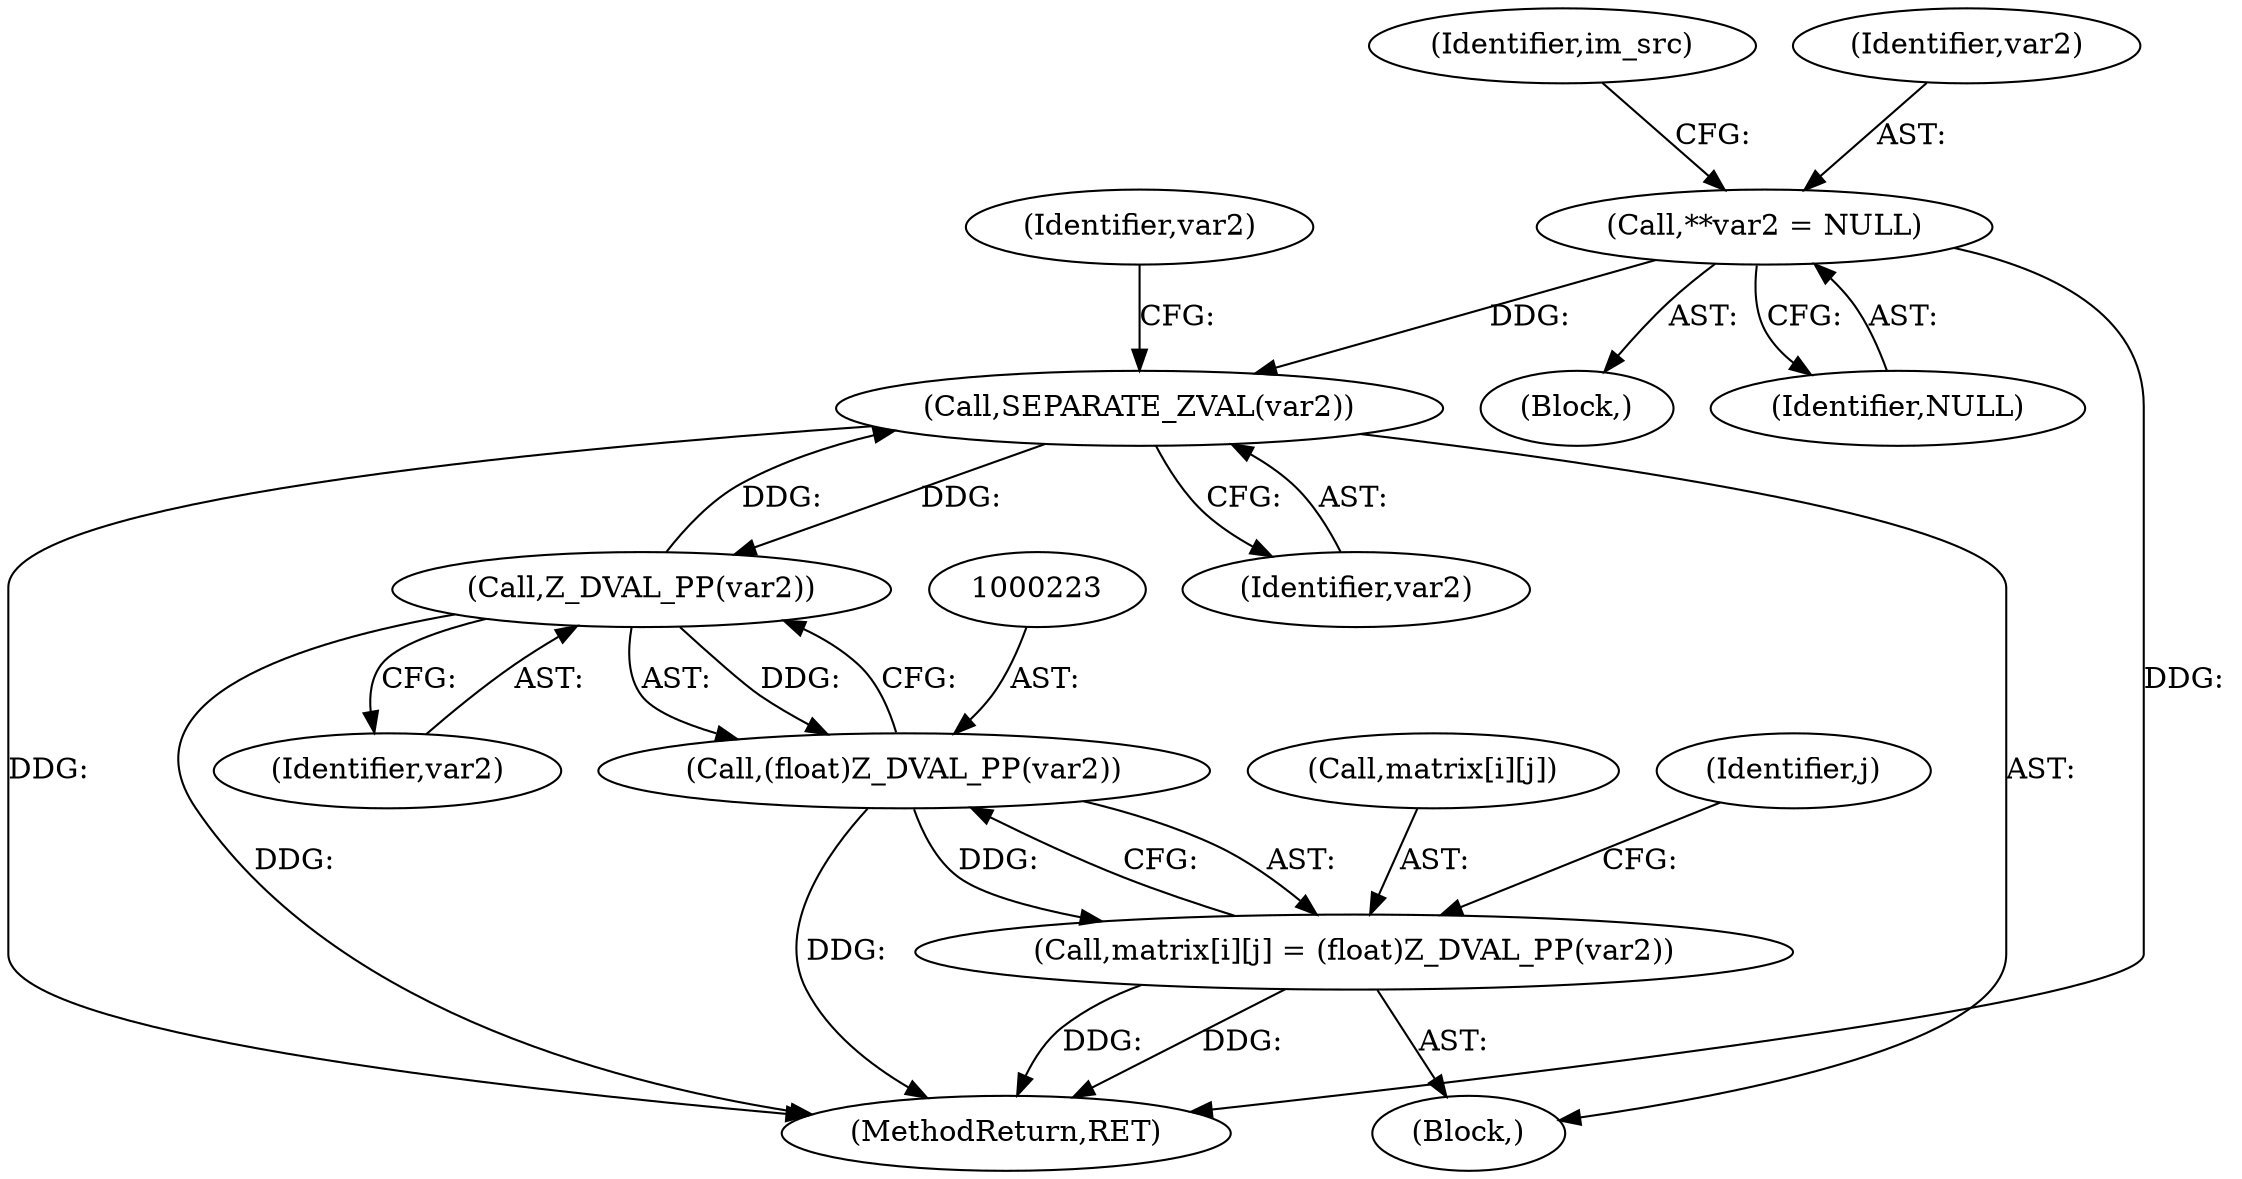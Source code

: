 digraph "0_php-src_2938329ce19cb8c4197dec146c3ec887c6f61d01_0@pointer" {
"1000211" [label="(Call,SEPARATE_ZVAL(var2))"];
"1000224" [label="(Call,Z_DVAL_PP(var2))"];
"1000211" [label="(Call,SEPARATE_ZVAL(var2))"];
"1000110" [label="(Call,**var2 = NULL)"];
"1000222" [label="(Call,(float)Z_DVAL_PP(var2))"];
"1000216" [label="(Call,matrix[i][j] = (float)Z_DVAL_PP(var2))"];
"1000247" [label="(MethodReturn,RET)"];
"1000217" [label="(Call,matrix[i][j])"];
"1000211" [label="(Call,SEPARATE_ZVAL(var2))"];
"1000224" [label="(Call,Z_DVAL_PP(var2))"];
"1000197" [label="(Identifier,j)"];
"1000210" [label="(Block,)"];
"1000115" [label="(Identifier,im_src)"];
"1000216" [label="(Call,matrix[i][j] = (float)Z_DVAL_PP(var2))"];
"1000110" [label="(Call,**var2 = NULL)"];
"1000225" [label="(Identifier,var2)"];
"1000102" [label="(Block,)"];
"1000111" [label="(Identifier,var2)"];
"1000212" [label="(Identifier,var2)"];
"1000112" [label="(Identifier,NULL)"];
"1000222" [label="(Call,(float)Z_DVAL_PP(var2))"];
"1000215" [label="(Identifier,var2)"];
"1000211" -> "1000210"  [label="AST: "];
"1000211" -> "1000212"  [label="CFG: "];
"1000212" -> "1000211"  [label="AST: "];
"1000215" -> "1000211"  [label="CFG: "];
"1000211" -> "1000247"  [label="DDG: "];
"1000224" -> "1000211"  [label="DDG: "];
"1000110" -> "1000211"  [label="DDG: "];
"1000211" -> "1000224"  [label="DDG: "];
"1000224" -> "1000222"  [label="AST: "];
"1000224" -> "1000225"  [label="CFG: "];
"1000225" -> "1000224"  [label="AST: "];
"1000222" -> "1000224"  [label="CFG: "];
"1000224" -> "1000247"  [label="DDG: "];
"1000224" -> "1000222"  [label="DDG: "];
"1000110" -> "1000102"  [label="AST: "];
"1000110" -> "1000112"  [label="CFG: "];
"1000111" -> "1000110"  [label="AST: "];
"1000112" -> "1000110"  [label="AST: "];
"1000115" -> "1000110"  [label="CFG: "];
"1000110" -> "1000247"  [label="DDG: "];
"1000222" -> "1000216"  [label="AST: "];
"1000223" -> "1000222"  [label="AST: "];
"1000216" -> "1000222"  [label="CFG: "];
"1000222" -> "1000247"  [label="DDG: "];
"1000222" -> "1000216"  [label="DDG: "];
"1000216" -> "1000210"  [label="AST: "];
"1000217" -> "1000216"  [label="AST: "];
"1000197" -> "1000216"  [label="CFG: "];
"1000216" -> "1000247"  [label="DDG: "];
"1000216" -> "1000247"  [label="DDG: "];
}
